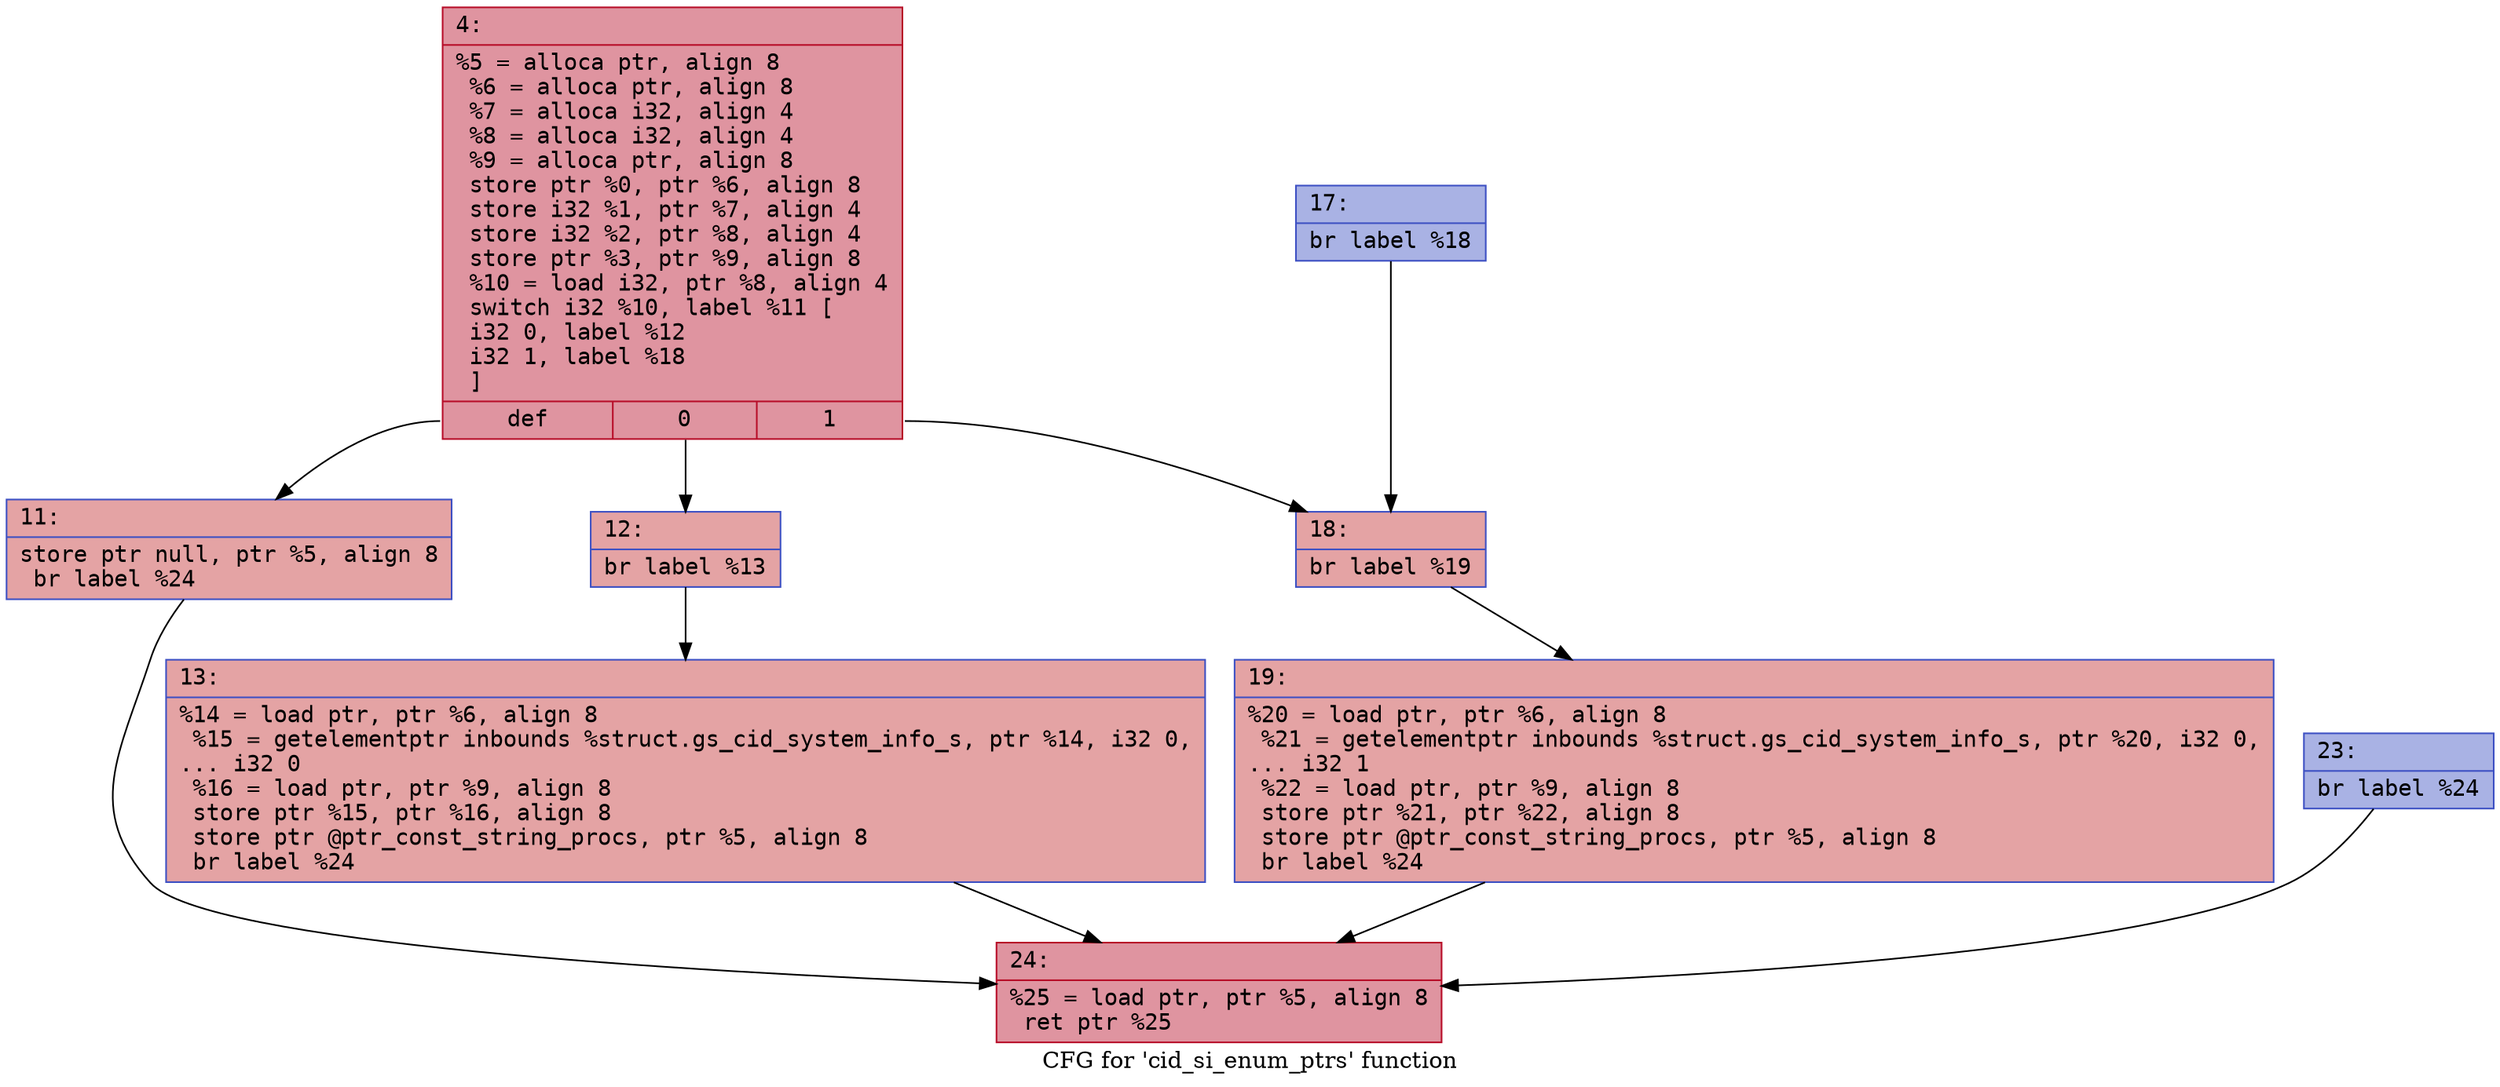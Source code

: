 digraph "CFG for 'cid_si_enum_ptrs' function" {
	label="CFG for 'cid_si_enum_ptrs' function";

	Node0x6000017fae40 [shape=record,color="#b70d28ff", style=filled, fillcolor="#b70d2870" fontname="Courier",label="{4:\l|  %5 = alloca ptr, align 8\l  %6 = alloca ptr, align 8\l  %7 = alloca i32, align 4\l  %8 = alloca i32, align 4\l  %9 = alloca ptr, align 8\l  store ptr %0, ptr %6, align 8\l  store i32 %1, ptr %7, align 4\l  store i32 %2, ptr %8, align 4\l  store ptr %3, ptr %9, align 8\l  %10 = load i32, ptr %8, align 4\l  switch i32 %10, label %11 [\l    i32 0, label %12\l    i32 1, label %18\l  ]\l|{<s0>def|<s1>0|<s2>1}}"];
	Node0x6000017fae40:s0 -> Node0x6000017fae90[tooltip="4 -> 11\nProbability 33.33%" ];
	Node0x6000017fae40:s1 -> Node0x6000017faee0[tooltip="4 -> 12\nProbability 33.33%" ];
	Node0x6000017fae40:s2 -> Node0x6000017fafd0[tooltip="4 -> 18\nProbability 33.33%" ];
	Node0x6000017fae90 [shape=record,color="#3d50c3ff", style=filled, fillcolor="#c32e3170" fontname="Courier",label="{11:\l|  store ptr null, ptr %5, align 8\l  br label %24\l}"];
	Node0x6000017fae90 -> Node0x6000017fb0c0[tooltip="11 -> 24\nProbability 100.00%" ];
	Node0x6000017faee0 [shape=record,color="#3d50c3ff", style=filled, fillcolor="#c32e3170" fontname="Courier",label="{12:\l|  br label %13\l}"];
	Node0x6000017faee0 -> Node0x6000017faf30[tooltip="12 -> 13\nProbability 100.00%" ];
	Node0x6000017faf30 [shape=record,color="#3d50c3ff", style=filled, fillcolor="#c32e3170" fontname="Courier",label="{13:\l|  %14 = load ptr, ptr %6, align 8\l  %15 = getelementptr inbounds %struct.gs_cid_system_info_s, ptr %14, i32 0,\l... i32 0\l  %16 = load ptr, ptr %9, align 8\l  store ptr %15, ptr %16, align 8\l  store ptr @ptr_const_string_procs, ptr %5, align 8\l  br label %24\l}"];
	Node0x6000017faf30 -> Node0x6000017fb0c0[tooltip="13 -> 24\nProbability 100.00%" ];
	Node0x6000017faf80 [shape=record,color="#3d50c3ff", style=filled, fillcolor="#3d50c370" fontname="Courier",label="{17:\l|  br label %18\l}"];
	Node0x6000017faf80 -> Node0x6000017fafd0[tooltip="17 -> 18\nProbability 100.00%" ];
	Node0x6000017fafd0 [shape=record,color="#3d50c3ff", style=filled, fillcolor="#c32e3170" fontname="Courier",label="{18:\l|  br label %19\l}"];
	Node0x6000017fafd0 -> Node0x6000017fb020[tooltip="18 -> 19\nProbability 100.00%" ];
	Node0x6000017fb020 [shape=record,color="#3d50c3ff", style=filled, fillcolor="#c32e3170" fontname="Courier",label="{19:\l|  %20 = load ptr, ptr %6, align 8\l  %21 = getelementptr inbounds %struct.gs_cid_system_info_s, ptr %20, i32 0,\l... i32 1\l  %22 = load ptr, ptr %9, align 8\l  store ptr %21, ptr %22, align 8\l  store ptr @ptr_const_string_procs, ptr %5, align 8\l  br label %24\l}"];
	Node0x6000017fb020 -> Node0x6000017fb0c0[tooltip="19 -> 24\nProbability 100.00%" ];
	Node0x6000017fb070 [shape=record,color="#3d50c3ff", style=filled, fillcolor="#3d50c370" fontname="Courier",label="{23:\l|  br label %24\l}"];
	Node0x6000017fb070 -> Node0x6000017fb0c0[tooltip="23 -> 24\nProbability 100.00%" ];
	Node0x6000017fb0c0 [shape=record,color="#b70d28ff", style=filled, fillcolor="#b70d2870" fontname="Courier",label="{24:\l|  %25 = load ptr, ptr %5, align 8\l  ret ptr %25\l}"];
}
